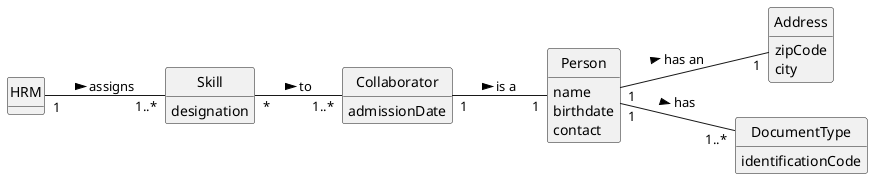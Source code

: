 @startuml
skinparam monochrome true
skinparam packageStyle rectangle
skinparam shadowing false

skinparam classAttributeIconSize 0
left to right direction

hide circle
hide methods

class HRM {
}

class Skill {
    designation
}

class Collaborator {
    admissionDate
}

class Person {
    name
    birthdate
    contact
}

class Address{
    zipCode
    city
}

class DocumentType{
  identificationCode
}

Person "1"--"1" Address: has an >
HRM "1" -- "1..*" Skill : assigns >
Collaborator  "1"--"1"  Person: is a >
Person  "1"--"1..*"  DocumentType: has >

Skill "*" -- "1..*" Collaborator : to >
@enduml
